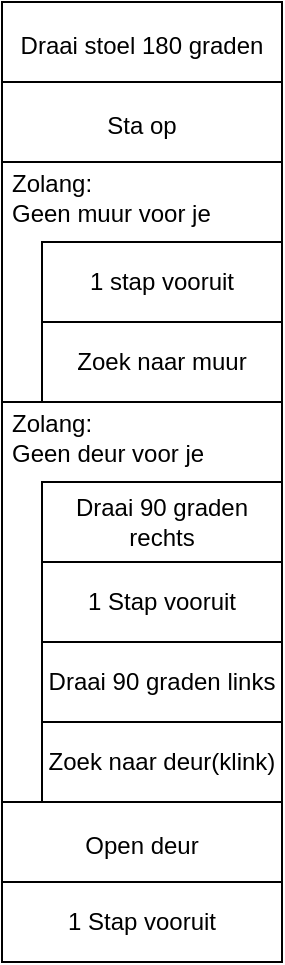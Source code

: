 <mxfile>
    <diagram id="KR5Hdkx6UJdBO_TZGFnL" name="Page-1">
        <mxGraphModel dx="1154" dy="777" grid="1" gridSize="10" guides="1" tooltips="1" connect="1" arrows="1" fold="1" page="1" pageScale="1" pageWidth="850" pageHeight="1100" math="0" shadow="0">
            <root>
                <mxCell id="0"/>
                <mxCell id="1" parent="0"/>
                <mxCell id="2" value="1 Stap vooruit" style="rounded=0;whiteSpace=wrap;html=1;" vertex="1" parent="1">
                    <mxGeometry x="355" y="520" width="140" height="40" as="geometry"/>
                </mxCell>
                <mxCell id="4" value="&lt;font style=&quot;font-size: 12px&quot;&gt;Open deur&lt;/font&gt;" style="rounded=0;whiteSpace=wrap;html=1;fontSize=15;" vertex="1" parent="1">
                    <mxGeometry x="355" y="480" width="140" height="40" as="geometry"/>
                </mxCell>
                <mxCell id="28" value="1 Stap vooruit" style="rounded=0;whiteSpace=wrap;html=1;" vertex="1" parent="1">
                    <mxGeometry x="375" y="360" width="120" height="40" as="geometry"/>
                </mxCell>
                <mxCell id="29" value="Draai 90 graden rechts" style="rounded=0;whiteSpace=wrap;html=1;" vertex="1" parent="1">
                    <mxGeometry x="375" y="320" width="120" height="40" as="geometry"/>
                </mxCell>
                <mxCell id="30" value="Draai 90 graden links" style="rounded=0;whiteSpace=wrap;html=1;" vertex="1" parent="1">
                    <mxGeometry x="375" y="400" width="120" height="40" as="geometry"/>
                </mxCell>
                <mxCell id="31" value="" style="shape=corner;whiteSpace=wrap;html=1;fontSize=15;dx=20;dy=40;" vertex="1" parent="1">
                    <mxGeometry x="355" y="280" width="140" height="200" as="geometry"/>
                </mxCell>
                <mxCell id="32" value="Zolang: &lt;br&gt;Geen deur voor je" style="text;html=1;align=left;verticalAlign=middle;resizable=0;points=[];autosize=1;strokeColor=none;fillColor=none;fontSize=12;" vertex="1" parent="1">
                    <mxGeometry x="358" y="283" width="110" height="30" as="geometry"/>
                </mxCell>
                <mxCell id="33" value="&lt;font style=&quot;font-size: 12px&quot;&gt;Draai stoel 180 graden&lt;/font&gt;" style="rounded=0;whiteSpace=wrap;html=1;fontSize=15;" vertex="1" parent="1">
                    <mxGeometry x="355" y="80" width="140" height="40" as="geometry"/>
                </mxCell>
                <mxCell id="34" value="&lt;font style=&quot;font-size: 12px&quot;&gt;Sta op&lt;br&gt;&lt;/font&gt;" style="rounded=0;whiteSpace=wrap;html=1;fontSize=15;" vertex="1" parent="1">
                    <mxGeometry x="355" y="120" width="140" height="40" as="geometry"/>
                </mxCell>
                <mxCell id="36" value="" style="shape=corner;whiteSpace=wrap;html=1;fontSize=15;dx=20;dy=40;" vertex="1" parent="1">
                    <mxGeometry x="355" y="160" width="140" height="120" as="geometry"/>
                </mxCell>
                <mxCell id="37" value="Zolang: &lt;br&gt;Geen muur voor je" style="text;html=1;align=left;verticalAlign=middle;resizable=0;points=[];autosize=1;strokeColor=none;fillColor=none;fontSize=12;" vertex="1" parent="1">
                    <mxGeometry x="358" y="163" width="110" height="30" as="geometry"/>
                </mxCell>
                <mxCell id="38" value="1 stap vooruit" style="rounded=0;whiteSpace=wrap;html=1;" vertex="1" parent="1">
                    <mxGeometry x="375" y="200" width="120" height="40" as="geometry"/>
                </mxCell>
                <mxCell id="39" value="Zoek naar deur(klink)" style="rounded=0;whiteSpace=wrap;html=1;" vertex="1" parent="1">
                    <mxGeometry x="375" y="440" width="120" height="40" as="geometry"/>
                </mxCell>
                <mxCell id="40" value="Zoek naar muur" style="rounded=0;whiteSpace=wrap;html=1;" vertex="1" parent="1">
                    <mxGeometry x="375" y="240" width="120" height="40" as="geometry"/>
                </mxCell>
            </root>
        </mxGraphModel>
    </diagram>
</mxfile>
